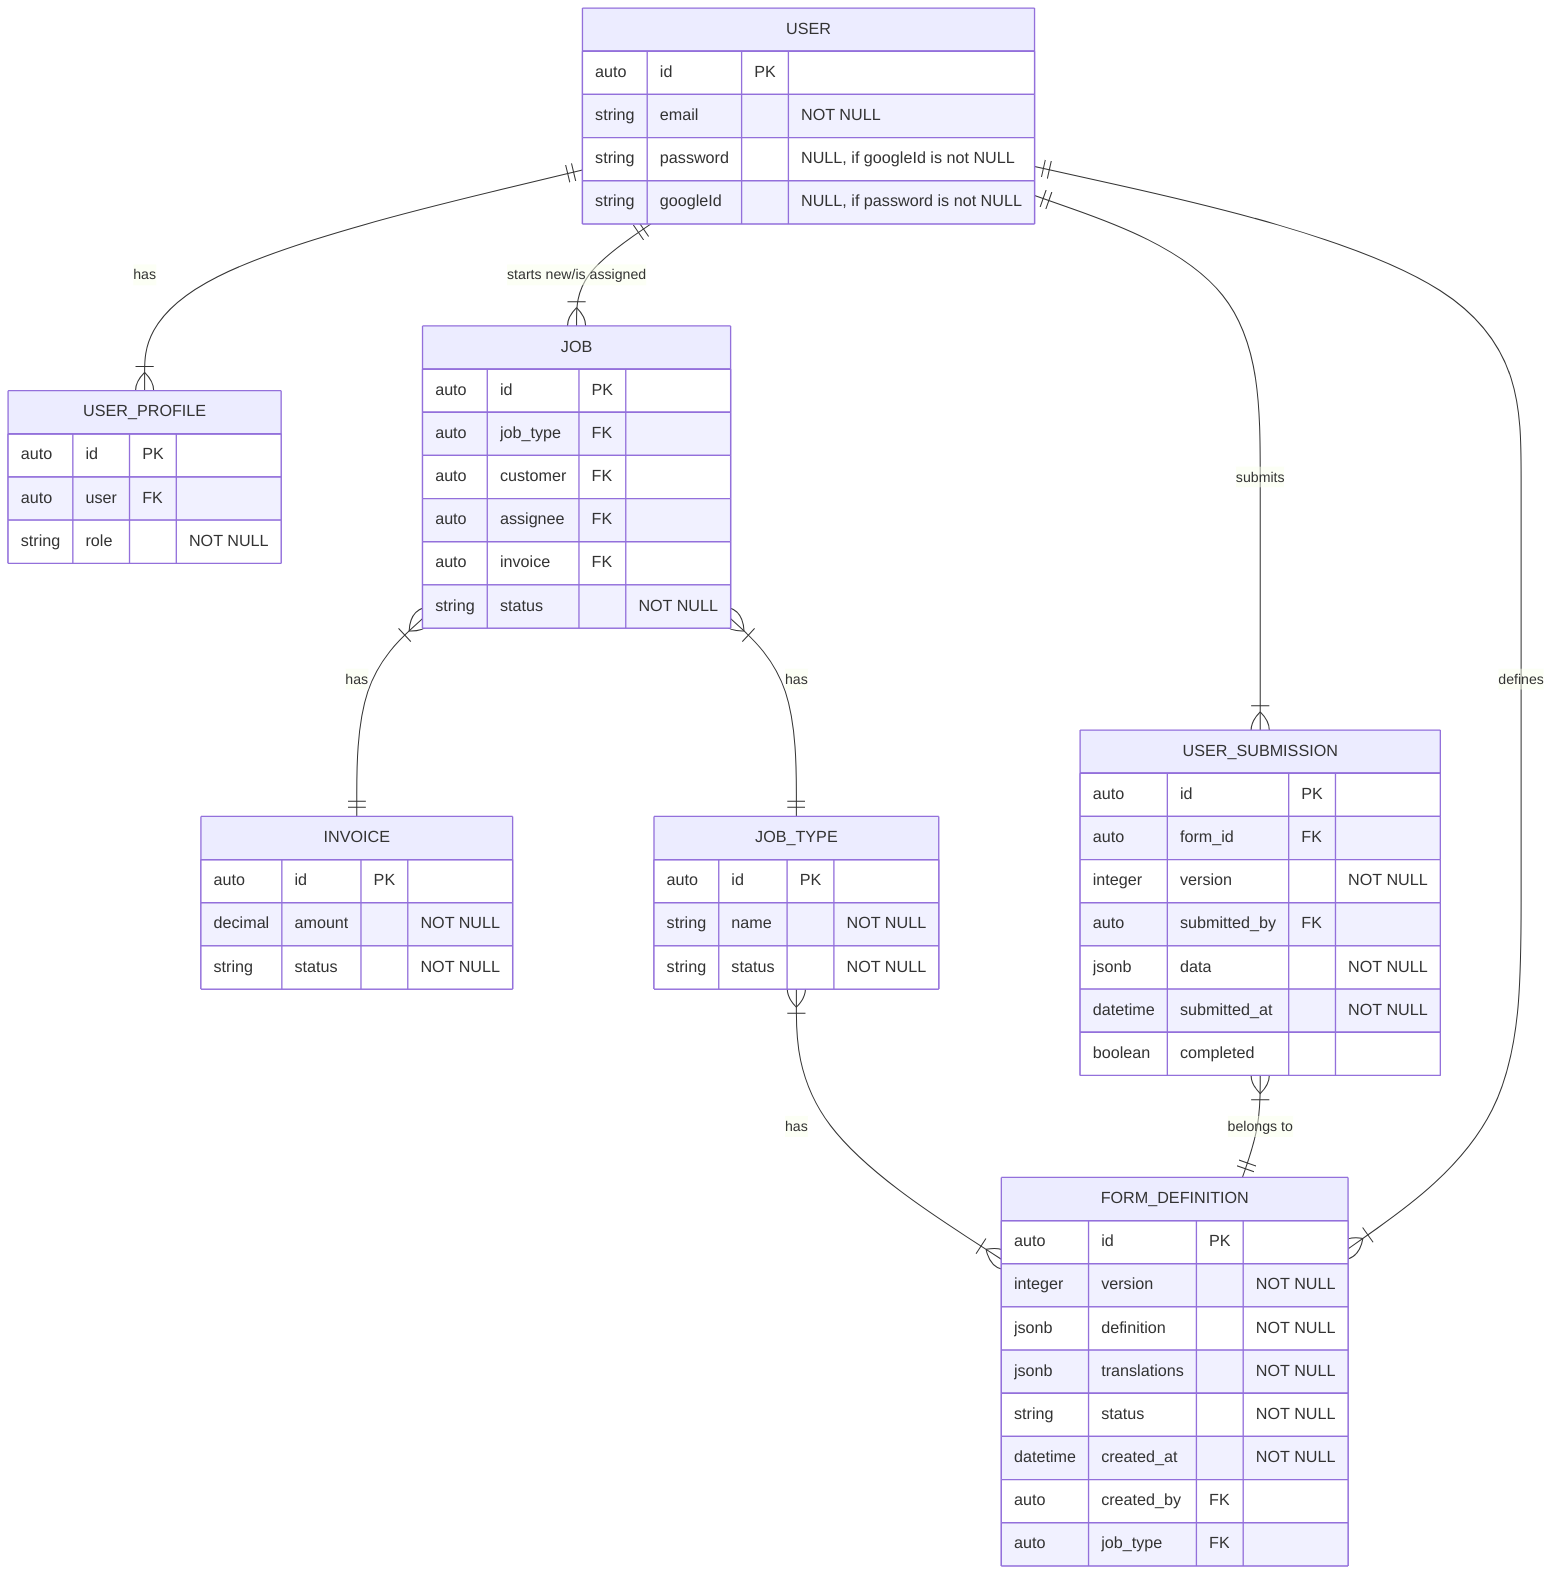 erDiagram
    USER ||--|{USER_PROFILE: has
    USER{
        auto id PK
        string email "NOT NULL"
        string password "NULL, if googleId is not NULL"
        string googleId "NULL, if password is not NULL"
    }
    USER_PROFILE{
        auto id PK
        auto user FK
        string role "NOT NULL"
    }
    USER ||--|{JOB: "starts new/is assigned"
    JOB{
        auto id PK
        auto job_type FK
        auto customer FK
        auto assignee FK
        auto invoice FK
        string status "NOT NULL"
    }
    JOB}|--||INVOICE: has
    INVOICE{
        auto id PK
        decimal amount "NOT NULL"
        string status "NOT NULL"
    }
    JOB}|--||JOB_TYPE:has
    JOB_TYPE{
        auto id PK
        string name "NOT NULL"
        string status "NOT NULL"
    }
    JOB_TYPE}|--|{FORM_DEFINITION:has
    FORM_DEFINITION{
        auto id PK
        integer version "NOT NULL"
        jsonb definition "NOT NULL"
        jsonb translations "NOT NULL"
        string status "NOT NULL"
        datetime created_at "NOT NULL"
        auto created_by FK
        auto job_type FK
    }
    USER_SUBMISSION}|--||FORM_DEFINITION:"belongs to"
    USER_SUBMISSION{
        auto id PK
        auto form_id FK
        integer version "NOT NULL"
        auto submitted_by FK
        jsonb data "NOT NULL"
        datetime submitted_at "NOT NULL"
        boolean completed
    }
    USER||--|{USER_SUBMISSION:submits
    USER||--|{FORM_DEFINITION:defines